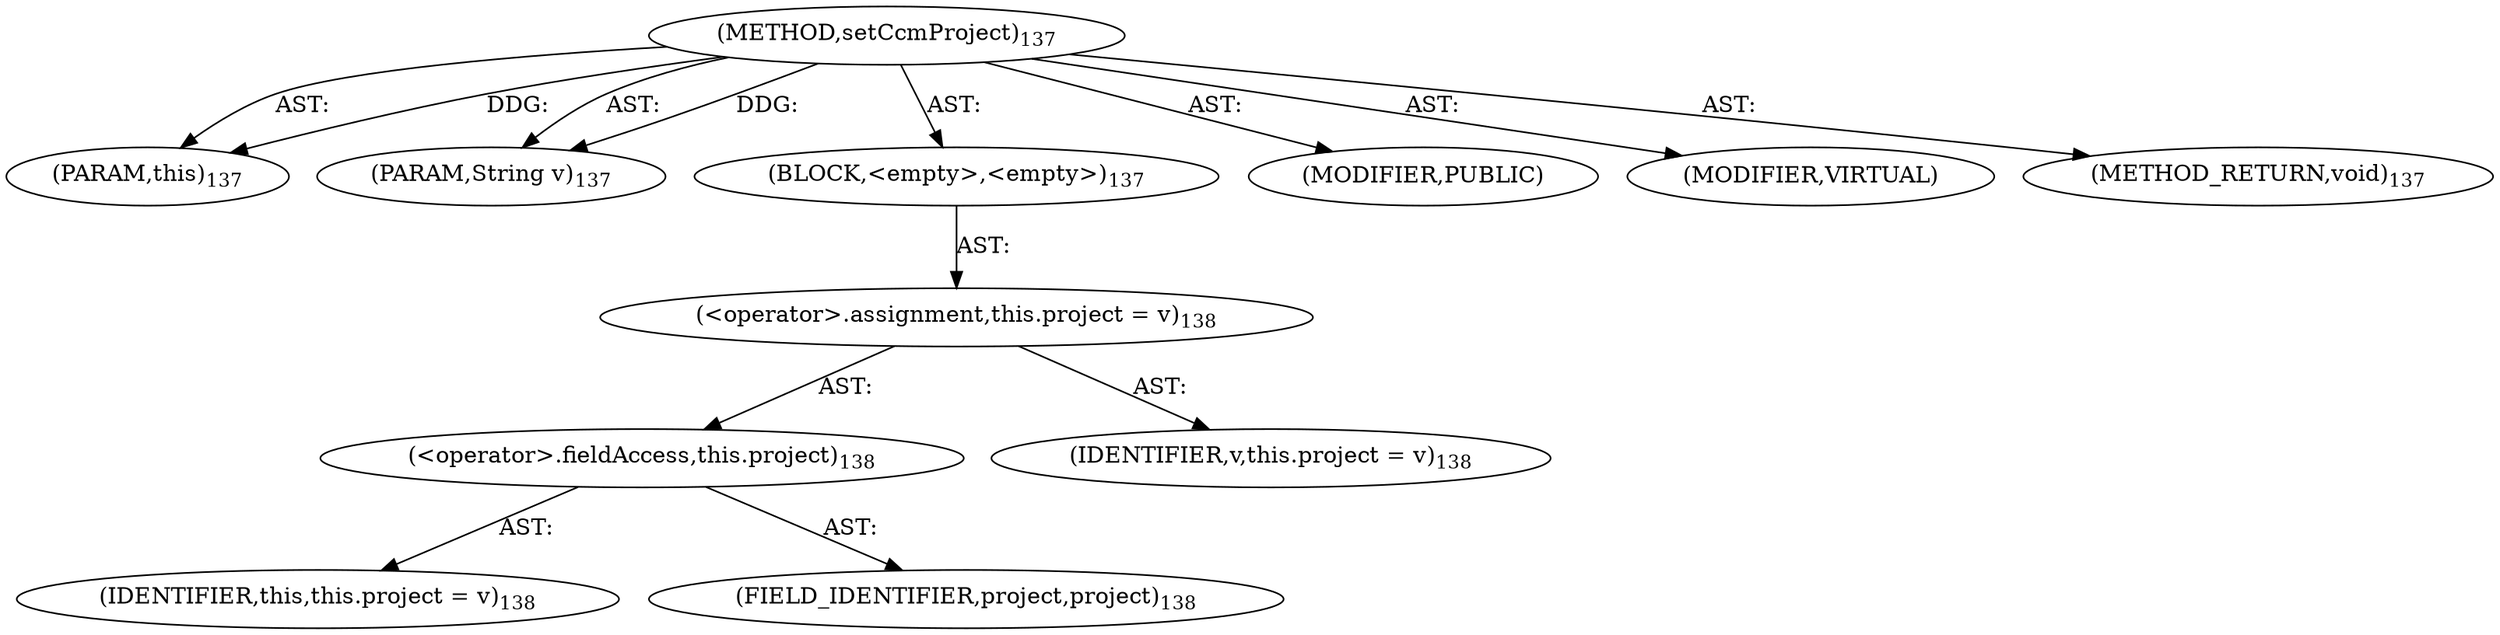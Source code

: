 digraph "setCcmProject" {  
"111669149700" [label = <(METHOD,setCcmProject)<SUB>137</SUB>> ]
"115964116994" [label = <(PARAM,this)<SUB>137</SUB>> ]
"115964117000" [label = <(PARAM,String v)<SUB>137</SUB>> ]
"25769803785" [label = <(BLOCK,&lt;empty&gt;,&lt;empty&gt;)<SUB>137</SUB>> ]
"30064771120" [label = <(&lt;operator&gt;.assignment,this.project = v)<SUB>138</SUB>> ]
"30064771121" [label = <(&lt;operator&gt;.fieldAccess,this.project)<SUB>138</SUB>> ]
"68719476745" [label = <(IDENTIFIER,this,this.project = v)<SUB>138</SUB>> ]
"55834574855" [label = <(FIELD_IDENTIFIER,project,project)<SUB>138</SUB>> ]
"68719476775" [label = <(IDENTIFIER,v,this.project = v)<SUB>138</SUB>> ]
"133143986187" [label = <(MODIFIER,PUBLIC)> ]
"133143986188" [label = <(MODIFIER,VIRTUAL)> ]
"128849018884" [label = <(METHOD_RETURN,void)<SUB>137</SUB>> ]
  "111669149700" -> "115964116994"  [ label = "AST: "] 
  "111669149700" -> "115964117000"  [ label = "AST: "] 
  "111669149700" -> "25769803785"  [ label = "AST: "] 
  "111669149700" -> "133143986187"  [ label = "AST: "] 
  "111669149700" -> "133143986188"  [ label = "AST: "] 
  "111669149700" -> "128849018884"  [ label = "AST: "] 
  "25769803785" -> "30064771120"  [ label = "AST: "] 
  "30064771120" -> "30064771121"  [ label = "AST: "] 
  "30064771120" -> "68719476775"  [ label = "AST: "] 
  "30064771121" -> "68719476745"  [ label = "AST: "] 
  "30064771121" -> "55834574855"  [ label = "AST: "] 
  "111669149700" -> "115964116994"  [ label = "DDG: "] 
  "111669149700" -> "115964117000"  [ label = "DDG: "] 
}
